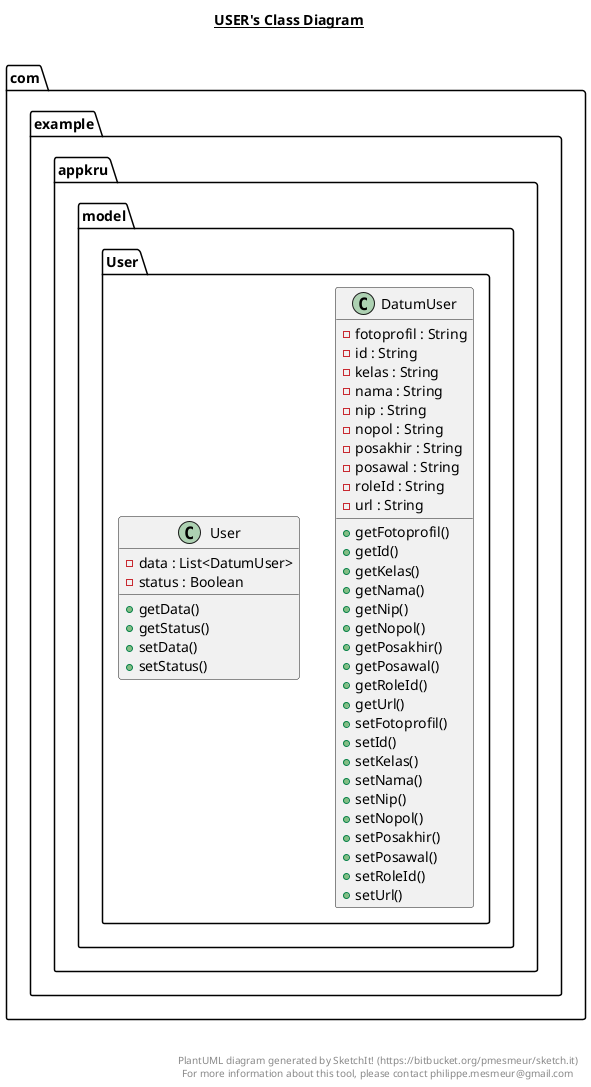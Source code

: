 @startuml

title __USER's Class Diagram__\n

  namespace com.example.appkru {
    namespace model.User {
      class com.example.appkru.model.User.DatumUser {
          - fotoprofil : String
          - id : String
          - kelas : String
          - nama : String
          - nip : String
          - nopol : String
          - posakhir : String
          - posawal : String
          - roleId : String
          - url : String
          + getFotoprofil()
          + getId()
          + getKelas()
          + getNama()
          + getNip()
          + getNopol()
          + getPosakhir()
          + getPosawal()
          + getRoleId()
          + getUrl()
          + setFotoprofil()
          + setId()
          + setKelas()
          + setNama()
          + setNip()
          + setNopol()
          + setPosakhir()
          + setPosawal()
          + setRoleId()
          + setUrl()
      }
    }
  }
  

  namespace com.example.appkru {
    namespace model.User {
      class com.example.appkru.model.User.User {
          - data : List<DatumUser>
          - status : Boolean
          + getData()
          + getStatus()
          + setData()
          + setStatus()
      }
    }
  }
  



right footer


PlantUML diagram generated by SketchIt! (https://bitbucket.org/pmesmeur/sketch.it)
For more information about this tool, please contact philippe.mesmeur@gmail.com
endfooter

@enduml
